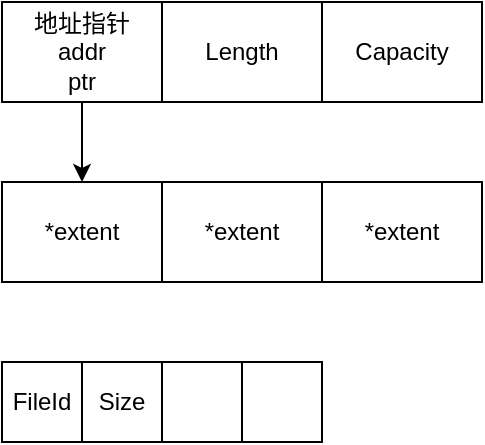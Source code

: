 <mxfile version="20.2.5" type="github">
  <diagram id="07fea595-8f29-1299-0266-81d95cde20df" name="Page-1">
    <mxGraphModel dx="1234" dy="704" grid="1" gridSize="10" guides="1" tooltips="1" connect="1" arrows="1" fold="1" page="1" pageScale="1" pageWidth="1169" pageHeight="827" background="none" math="0" shadow="0">
      <root>
        <mxCell id="0" />
        <mxCell id="1" parent="0" />
        <mxCell id="HWHWSR8n6Bkkt2idmtuQ-667" value="" style="edgeStyle=orthogonalEdgeStyle;rounded=0;orthogonalLoop=1;jettySize=auto;html=1;" edge="1" parent="1" source="HWHWSR8n6Bkkt2idmtuQ-657" target="HWHWSR8n6Bkkt2idmtuQ-660">
          <mxGeometry relative="1" as="geometry" />
        </mxCell>
        <mxCell id="HWHWSR8n6Bkkt2idmtuQ-657" value="地址指针&lt;br&gt;addr&lt;br&gt;ptr" style="rounded=0;whiteSpace=wrap;html=1;" vertex="1" parent="1">
          <mxGeometry x="240" y="80" width="80" height="50" as="geometry" />
        </mxCell>
        <mxCell id="HWHWSR8n6Bkkt2idmtuQ-658" value="Length" style="rounded=0;whiteSpace=wrap;html=1;" vertex="1" parent="1">
          <mxGeometry x="320" y="80" width="80" height="50" as="geometry" />
        </mxCell>
        <mxCell id="HWHWSR8n6Bkkt2idmtuQ-659" value="Capacity" style="rounded=0;whiteSpace=wrap;html=1;" vertex="1" parent="1">
          <mxGeometry x="400" y="80" width="80" height="50" as="geometry" />
        </mxCell>
        <mxCell id="HWHWSR8n6Bkkt2idmtuQ-660" value="*extent" style="rounded=0;whiteSpace=wrap;html=1;" vertex="1" parent="1">
          <mxGeometry x="240" y="170" width="80" height="50" as="geometry" />
        </mxCell>
        <mxCell id="HWHWSR8n6Bkkt2idmtuQ-662" value="*extent" style="rounded=0;whiteSpace=wrap;html=1;" vertex="1" parent="1">
          <mxGeometry x="320" y="170" width="80" height="50" as="geometry" />
        </mxCell>
        <mxCell id="HWHWSR8n6Bkkt2idmtuQ-663" value="*extent" style="rounded=0;whiteSpace=wrap;html=1;" vertex="1" parent="1">
          <mxGeometry x="400" y="170" width="80" height="50" as="geometry" />
        </mxCell>
        <mxCell id="HWHWSR8n6Bkkt2idmtuQ-668" value="FileId" style="rounded=0;whiteSpace=wrap;html=1;" vertex="1" parent="1">
          <mxGeometry x="240" y="260" width="40" height="40" as="geometry" />
        </mxCell>
        <mxCell id="HWHWSR8n6Bkkt2idmtuQ-671" value="Size" style="rounded=0;whiteSpace=wrap;html=1;" vertex="1" parent="1">
          <mxGeometry x="280" y="260" width="40" height="40" as="geometry" />
        </mxCell>
        <mxCell id="HWHWSR8n6Bkkt2idmtuQ-672" value="" style="rounded=0;whiteSpace=wrap;html=1;" vertex="1" parent="1">
          <mxGeometry x="320" y="260" width="40" height="40" as="geometry" />
        </mxCell>
        <mxCell id="HWHWSR8n6Bkkt2idmtuQ-673" value="" style="rounded=0;whiteSpace=wrap;html=1;" vertex="1" parent="1">
          <mxGeometry x="360" y="260" width="40" height="40" as="geometry" />
        </mxCell>
      </root>
    </mxGraphModel>
  </diagram>
</mxfile>
